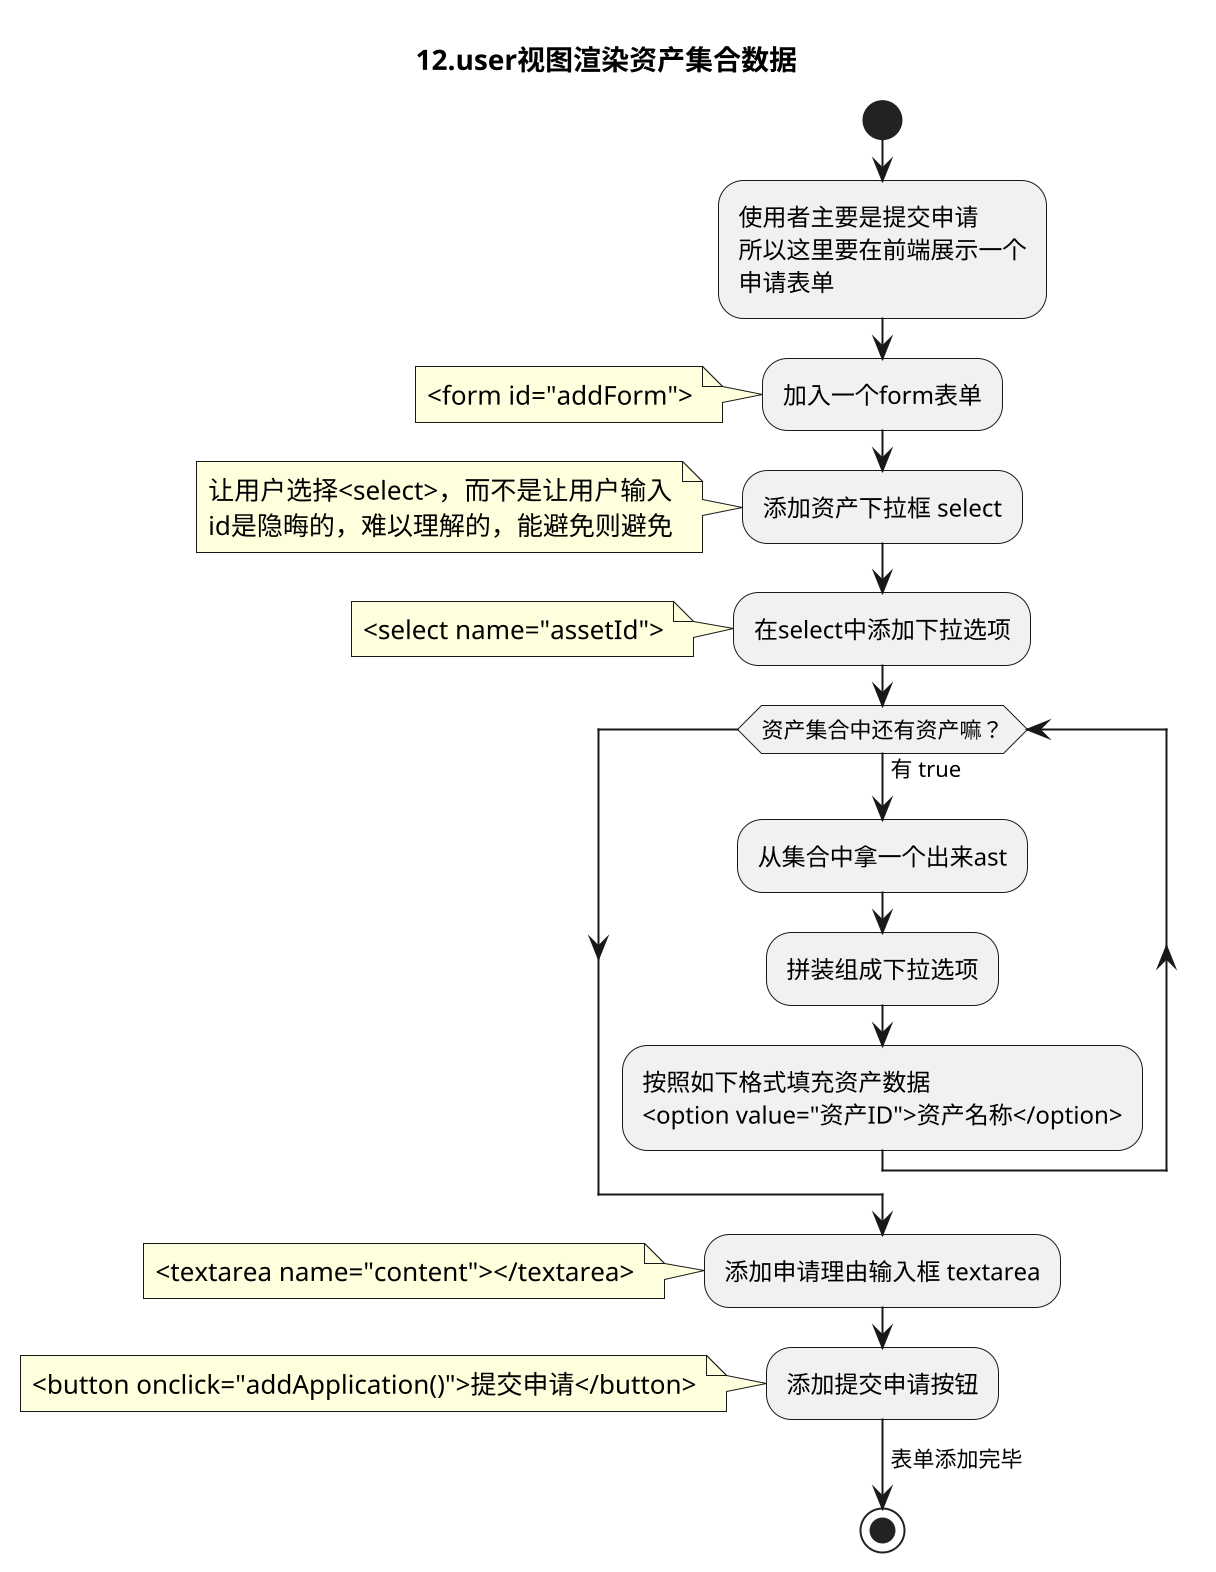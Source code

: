 @startuml
scale 2
title 12.user视图渲染资产集合数据

start
:使用者主要是提交申请
所以这里要在前端展示一个
申请表单;
:加入一个form表单;
note left: <form id="addForm">

:添加资产下拉框 select;
note left
让用户选择<select>，而不是让用户输入
id是隐晦的，难以理解的，能避免则避免
end note

:在select中添加下拉选项;
note left: <select name="assetId">

while (资产集合中还有资产嘛？)
->有 true;
:从集合中拿一个出来ast;
:拼装组成下拉选项;
:按照如下格式填充资产数据
<option value="资产ID">资产名称</option>;
endwhile

:添加申请理由输入框 textarea;
note left : <textarea name="content"></textarea>

:添加提交申请按钮;
note left : <button onclick="addApplication()">提交申请</button>
->表单添加完毕;
stop
@enduml